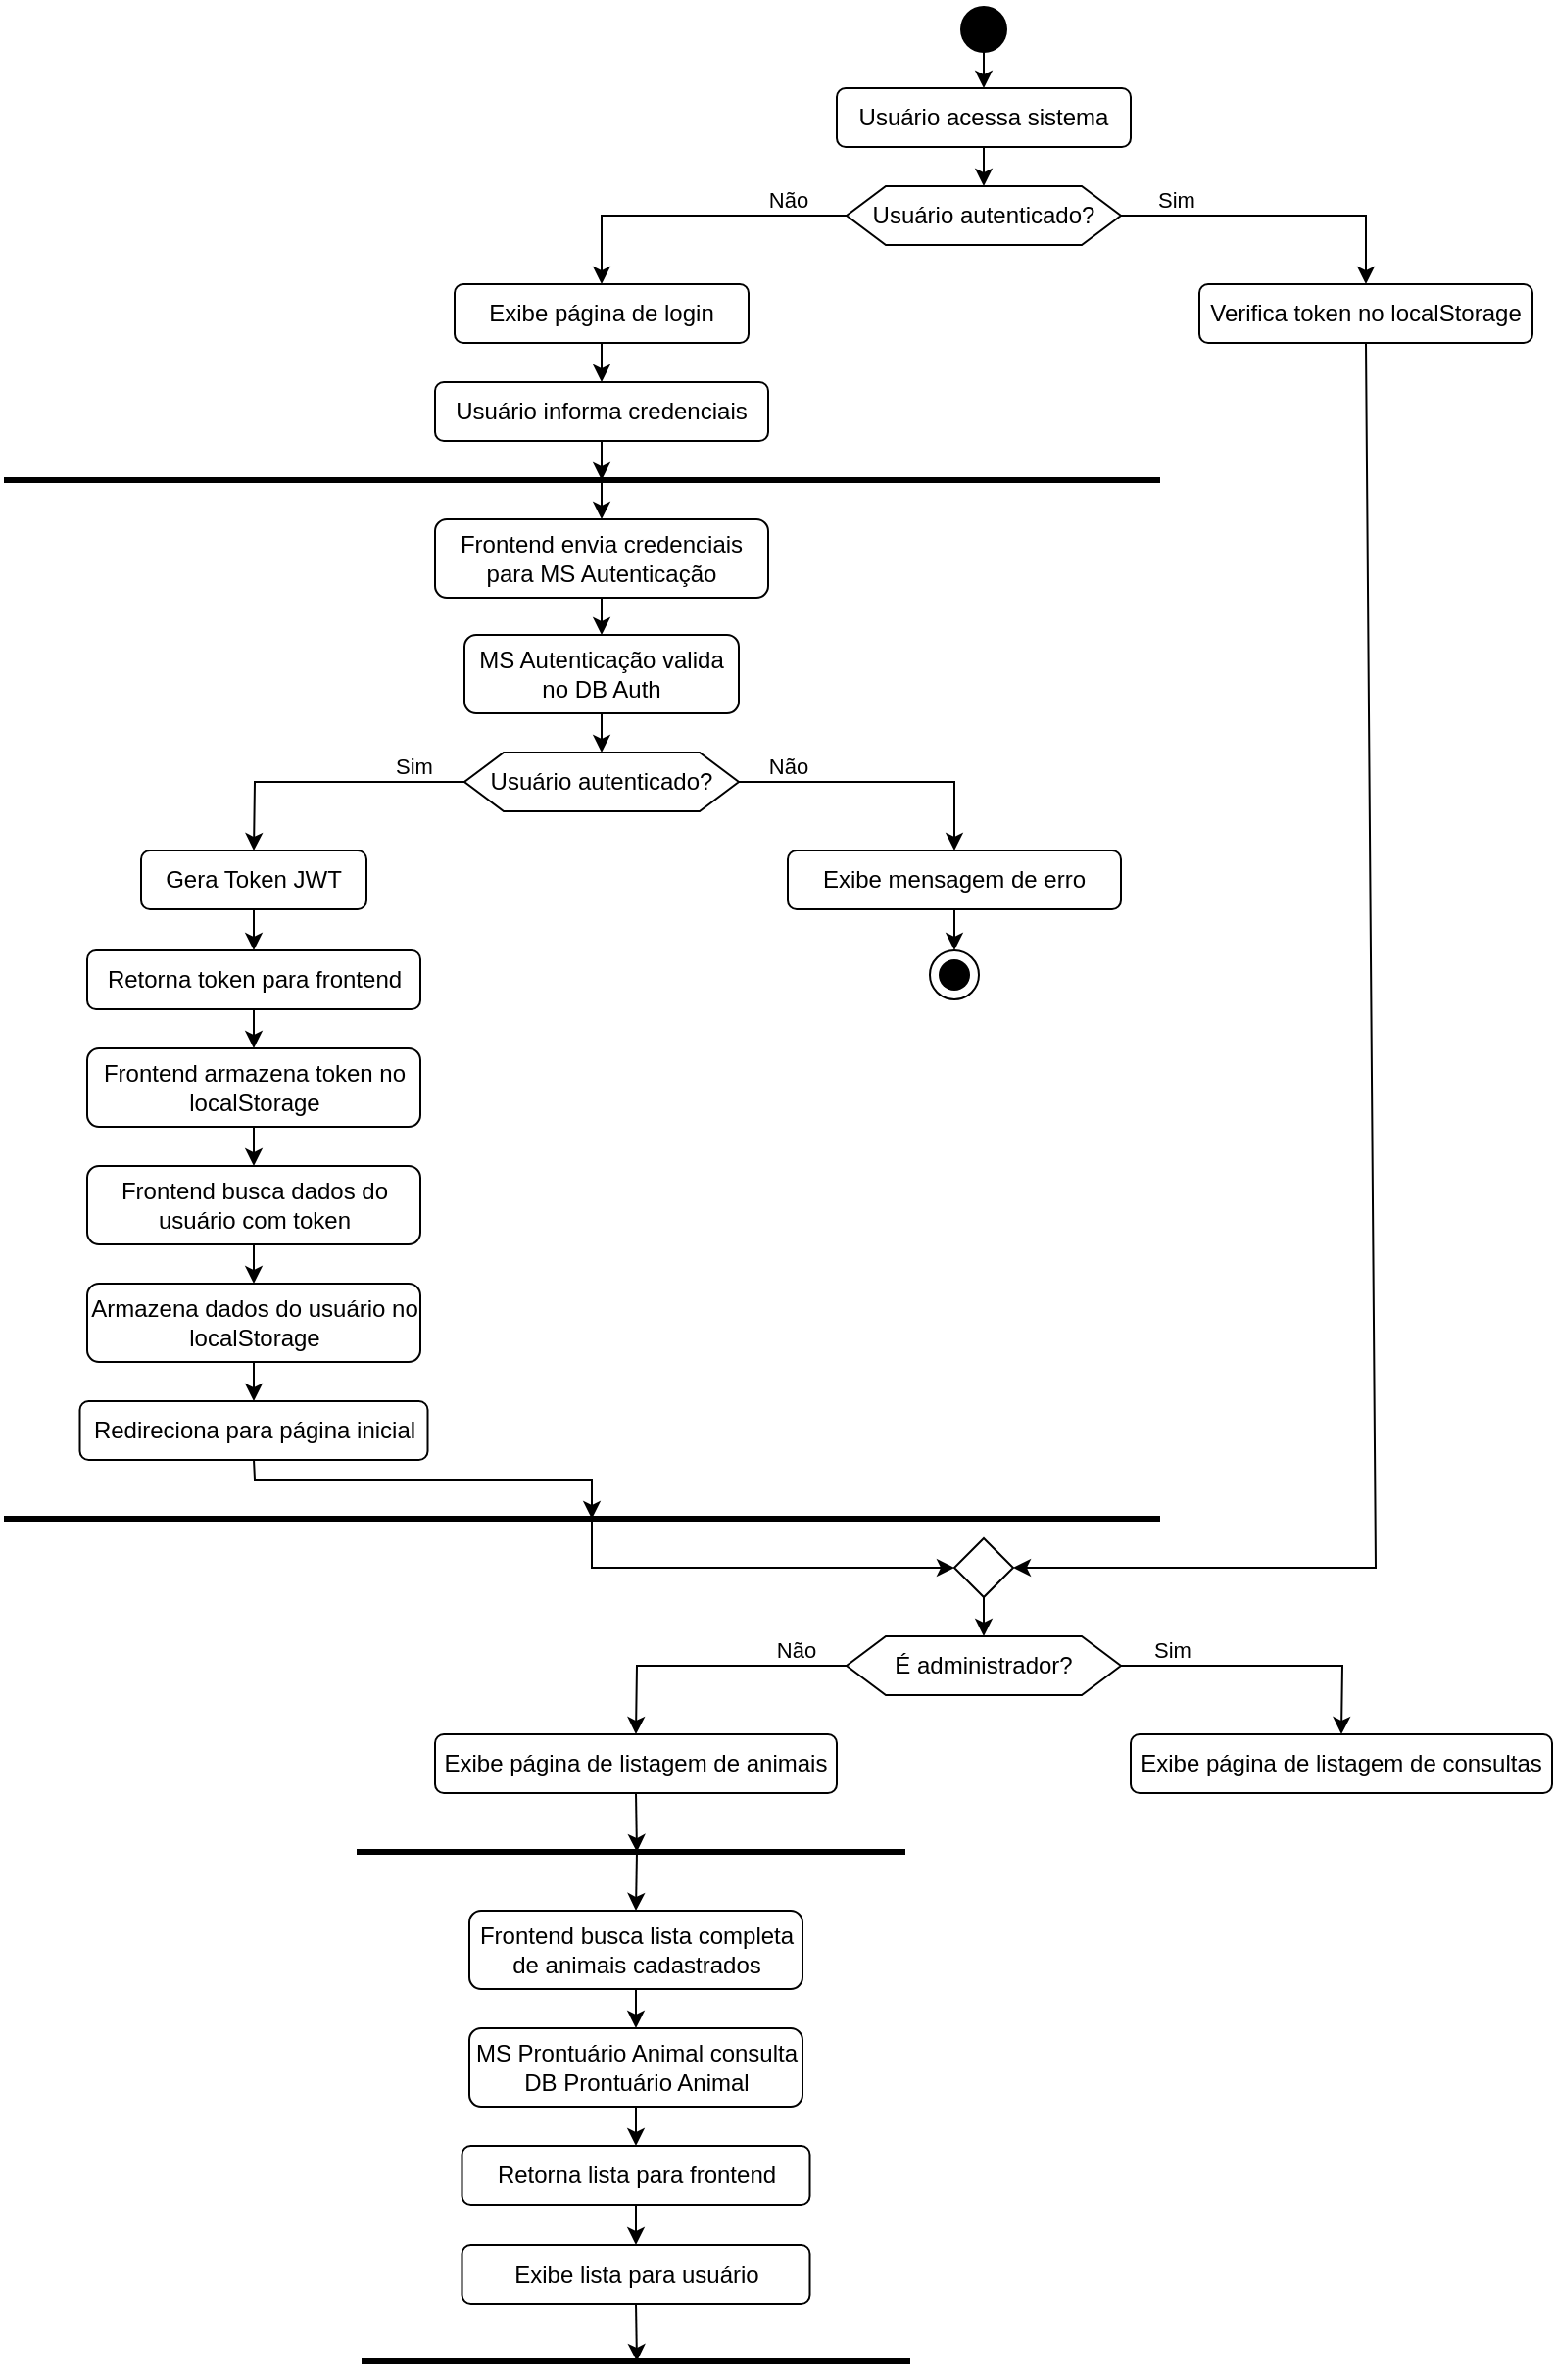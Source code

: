 <mxfile version="28.1.2">
  <diagram name="Página-1" id="EM778UMF8rTlhs8yc843">
    <mxGraphModel dx="3584" dy="1323" grid="1" gridSize="10" guides="1" tooltips="1" connect="1" arrows="1" fold="1" page="1" pageScale="1" pageWidth="1169" pageHeight="827" math="0" shadow="0">
      <root>
        <mxCell id="0" />
        <mxCell id="1" parent="0" />
        <mxCell id="SGdICaX61PftoO43VQ4u-2" value="" style="shape=waypoint;sketch=0;fillStyle=solid;size=6;pointerEvents=1;points=[];resizable=0;rotatable=0;perimeter=centerPerimeter;snapToPoint=1;strokeWidth=10;strokeColor=light-dark(#000000,#FFFFFF);" vertex="1" parent="1">
          <mxGeometry x="120" y="70" width="20" height="20" as="geometry" />
        </mxCell>
        <mxCell id="SGdICaX61PftoO43VQ4u-3" value="" style="endArrow=classic;html=1;rounded=0;exitX=0.55;exitY=1;exitDx=0;exitDy=0;exitPerimeter=0;entryX=0.5;entryY=0;entryDx=0;entryDy=0;" edge="1" parent="1" source="SGdICaX61PftoO43VQ4u-2" target="SGdICaX61PftoO43VQ4u-4">
          <mxGeometry width="50" height="50" relative="1" as="geometry">
            <mxPoint x="60" y="300" as="sourcePoint" />
            <mxPoint x="110" y="250" as="targetPoint" />
          </mxGeometry>
        </mxCell>
        <mxCell id="SGdICaX61PftoO43VQ4u-4" value="Usuário acessa sistema" style="rounded=1;whiteSpace=wrap;html=1;" vertex="1" parent="1">
          <mxGeometry x="55" y="110" width="150" height="30" as="geometry" />
        </mxCell>
        <mxCell id="SGdICaX61PftoO43VQ4u-5" value="Usuário autenticado?" style="shape=hexagon;perimeter=hexagonPerimeter2;whiteSpace=wrap;html=1;fixedSize=1;" vertex="1" parent="1">
          <mxGeometry x="60" y="160" width="140" height="30" as="geometry" />
        </mxCell>
        <mxCell id="SGdICaX61PftoO43VQ4u-6" value="" style="endArrow=classic;html=1;rounded=0;exitX=0.5;exitY=1;exitDx=0;exitDy=0;entryX=0.5;entryY=0;entryDx=0;entryDy=0;" edge="1" parent="1" source="SGdICaX61PftoO43VQ4u-4" target="SGdICaX61PftoO43VQ4u-5">
          <mxGeometry width="50" height="50" relative="1" as="geometry">
            <mxPoint x="140" y="90" as="sourcePoint" />
            <mxPoint x="140" y="120" as="targetPoint" />
          </mxGeometry>
        </mxCell>
        <mxCell id="SGdICaX61PftoO43VQ4u-7" value="Exibe página de login" style="rounded=1;whiteSpace=wrap;html=1;" vertex="1" parent="1">
          <mxGeometry x="-140" y="210" width="150" height="30" as="geometry" />
        </mxCell>
        <mxCell id="SGdICaX61PftoO43VQ4u-8" value="Usuário informa credenciais" style="rounded=1;whiteSpace=wrap;html=1;" vertex="1" parent="1">
          <mxGeometry x="-150" y="260" width="170" height="30" as="geometry" />
        </mxCell>
        <mxCell id="SGdICaX61PftoO43VQ4u-9" value="Verifica token no localStorage" style="rounded=1;whiteSpace=wrap;html=1;" vertex="1" parent="1">
          <mxGeometry x="240" y="210" width="170" height="30" as="geometry" />
        </mxCell>
        <mxCell id="SGdICaX61PftoO43VQ4u-10" value="" style="endArrow=none;html=1;rounded=0;strokeWidth=3;" edge="1" parent="1">
          <mxGeometry width="50" height="50" relative="1" as="geometry">
            <mxPoint x="-370" y="310" as="sourcePoint" />
            <mxPoint x="220" y="310" as="targetPoint" />
          </mxGeometry>
        </mxCell>
        <mxCell id="SGdICaX61PftoO43VQ4u-11" value="" style="endArrow=classic;html=1;rounded=0;exitX=0.5;exitY=1;exitDx=0;exitDy=0;entryX=0.5;entryY=0;entryDx=0;entryDy=0;" edge="1" parent="1" source="SGdICaX61PftoO43VQ4u-7" target="SGdICaX61PftoO43VQ4u-8">
          <mxGeometry width="50" height="50" relative="1" as="geometry">
            <mxPoint x="140" y="150" as="sourcePoint" />
            <mxPoint x="140" y="170" as="targetPoint" />
          </mxGeometry>
        </mxCell>
        <mxCell id="SGdICaX61PftoO43VQ4u-12" value="" style="endArrow=classic;html=1;rounded=0;exitX=0.5;exitY=1;exitDx=0;exitDy=0;" edge="1" parent="1" source="SGdICaX61PftoO43VQ4u-8">
          <mxGeometry width="50" height="50" relative="1" as="geometry">
            <mxPoint x="-55" y="250" as="sourcePoint" />
            <mxPoint x="-65" y="310" as="targetPoint" />
          </mxGeometry>
        </mxCell>
        <mxCell id="SGdICaX61PftoO43VQ4u-13" value="" style="endArrow=classic;html=1;rounded=0;exitX=0;exitY=0.5;exitDx=0;exitDy=0;entryX=0.5;entryY=0;entryDx=0;entryDy=0;" edge="1" parent="1" source="SGdICaX61PftoO43VQ4u-5" target="SGdICaX61PftoO43VQ4u-7">
          <mxGeometry width="50" height="50" relative="1" as="geometry">
            <mxPoint x="-55" y="300" as="sourcePoint" />
            <mxPoint x="-55" y="320" as="targetPoint" />
            <Array as="points">
              <mxPoint x="-65" y="175" />
            </Array>
          </mxGeometry>
        </mxCell>
        <mxCell id="SGdICaX61PftoO43VQ4u-15" value="Não" style="edgeLabel;html=1;align=center;verticalAlign=middle;resizable=0;points=[];" vertex="1" connectable="0" parent="SGdICaX61PftoO43VQ4u-13">
          <mxGeometry x="-0.537" y="-1" relative="1" as="geometry">
            <mxPoint x="7" y="-7" as="offset" />
          </mxGeometry>
        </mxCell>
        <mxCell id="SGdICaX61PftoO43VQ4u-14" value="" style="endArrow=classic;html=1;rounded=0;exitX=1;exitY=0.5;exitDx=0;exitDy=0;entryX=0.5;entryY=0;entryDx=0;entryDy=0;" edge="1" parent="1" source="SGdICaX61PftoO43VQ4u-5" target="SGdICaX61PftoO43VQ4u-9">
          <mxGeometry width="50" height="50" relative="1" as="geometry">
            <mxPoint x="70" y="185" as="sourcePoint" />
            <mxPoint x="-55" y="220" as="targetPoint" />
            <Array as="points">
              <mxPoint x="325" y="175" />
            </Array>
          </mxGeometry>
        </mxCell>
        <mxCell id="SGdICaX61PftoO43VQ4u-16" value="Sim" style="edgeLabel;html=1;align=center;verticalAlign=middle;resizable=0;points=[];" vertex="1" connectable="0" parent="SGdICaX61PftoO43VQ4u-14">
          <mxGeometry x="-0.666" y="4" relative="1" as="geometry">
            <mxPoint x="1" y="-4" as="offset" />
          </mxGeometry>
        </mxCell>
        <mxCell id="SGdICaX61PftoO43VQ4u-17" value="Frontend envia credenciais para MS Autenticação" style="rounded=1;whiteSpace=wrap;html=1;" vertex="1" parent="1">
          <mxGeometry x="-150" y="330" width="170" height="40" as="geometry" />
        </mxCell>
        <mxCell id="SGdICaX61PftoO43VQ4u-18" value="" style="endArrow=classic;html=1;rounded=0;exitX=0.5;exitY=1;exitDx=0;exitDy=0;entryX=0.5;entryY=0;entryDx=0;entryDy=0;" edge="1" target="SGdICaX61PftoO43VQ4u-17" parent="1">
          <mxGeometry width="50" height="50" relative="1" as="geometry">
            <mxPoint x="-65" y="310" as="sourcePoint" />
            <mxPoint x="140" y="240" as="targetPoint" />
          </mxGeometry>
        </mxCell>
        <mxCell id="SGdICaX61PftoO43VQ4u-19" value="MS Autenticação valida no DB Auth" style="rounded=1;whiteSpace=wrap;html=1;" vertex="1" parent="1">
          <mxGeometry x="-135" y="389" width="140" height="40" as="geometry" />
        </mxCell>
        <mxCell id="SGdICaX61PftoO43VQ4u-20" value="" style="endArrow=classic;html=1;rounded=0;exitX=0.5;exitY=1;exitDx=0;exitDy=0;entryX=0.5;entryY=0;entryDx=0;entryDy=0;" edge="1" target="SGdICaX61PftoO43VQ4u-19" parent="1" source="SGdICaX61PftoO43VQ4u-17">
          <mxGeometry width="50" height="50" relative="1" as="geometry">
            <mxPoint x="-55" y="384" as="sourcePoint" />
            <mxPoint x="150" y="314" as="targetPoint" />
          </mxGeometry>
        </mxCell>
        <mxCell id="SGdICaX61PftoO43VQ4u-21" value="Usuário autenticado?" style="shape=hexagon;perimeter=hexagonPerimeter2;whiteSpace=wrap;html=1;fixedSize=1;" vertex="1" parent="1">
          <mxGeometry x="-135" y="449" width="140" height="30" as="geometry" />
        </mxCell>
        <mxCell id="SGdICaX61PftoO43VQ4u-22" value="" style="endArrow=classic;html=1;rounded=0;exitX=0.5;exitY=1;exitDx=0;exitDy=0;entryX=0.5;entryY=0;entryDx=0;entryDy=0;" edge="1" target="SGdICaX61PftoO43VQ4u-21" parent="1" source="SGdICaX61PftoO43VQ4u-19">
          <mxGeometry width="50" height="50" relative="1" as="geometry">
            <mxPoint x="-70" y="429" as="sourcePoint" />
            <mxPoint x="-60" y="409" as="targetPoint" />
          </mxGeometry>
        </mxCell>
        <mxCell id="SGdICaX61PftoO43VQ4u-23" value="Gera Token JWT" style="rounded=1;whiteSpace=wrap;html=1;" vertex="1" parent="1">
          <mxGeometry x="-300" y="499" width="115" height="30" as="geometry" />
        </mxCell>
        <mxCell id="SGdICaX61PftoO43VQ4u-24" value="Exibe mensagem de erro" style="rounded=1;whiteSpace=wrap;html=1;" vertex="1" parent="1">
          <mxGeometry x="30" y="499" width="170" height="30" as="geometry" />
        </mxCell>
        <mxCell id="SGdICaX61PftoO43VQ4u-25" value="" style="endArrow=classic;html=1;rounded=0;exitX=0;exitY=0.5;exitDx=0;exitDy=0;entryX=0.5;entryY=0;entryDx=0;entryDy=0;" edge="1" source="SGdICaX61PftoO43VQ4u-21" target="SGdICaX61PftoO43VQ4u-23" parent="1">
          <mxGeometry width="50" height="50" relative="1" as="geometry">
            <mxPoint x="-250" y="589" as="sourcePoint" />
            <mxPoint x="-250" y="609" as="targetPoint" />
            <Array as="points">
              <mxPoint x="-242" y="464" />
            </Array>
          </mxGeometry>
        </mxCell>
        <mxCell id="SGdICaX61PftoO43VQ4u-26" value="Sim" style="edgeLabel;html=1;align=center;verticalAlign=middle;resizable=0;points=[];" vertex="1" connectable="0" parent="SGdICaX61PftoO43VQ4u-25">
          <mxGeometry x="-0.537" y="-1" relative="1" as="geometry">
            <mxPoint x="7" y="-7" as="offset" />
          </mxGeometry>
        </mxCell>
        <mxCell id="SGdICaX61PftoO43VQ4u-27" value="" style="endArrow=classic;html=1;rounded=0;exitX=1;exitY=0.5;exitDx=0;exitDy=0;entryX=0.5;entryY=0;entryDx=0;entryDy=0;" edge="1" source="SGdICaX61PftoO43VQ4u-21" target="SGdICaX61PftoO43VQ4u-24" parent="1">
          <mxGeometry width="50" height="50" relative="1" as="geometry">
            <mxPoint x="-125" y="474" as="sourcePoint" />
            <mxPoint x="-250" y="509" as="targetPoint" />
            <Array as="points">
              <mxPoint x="115" y="464" />
            </Array>
          </mxGeometry>
        </mxCell>
        <mxCell id="SGdICaX61PftoO43VQ4u-28" value="Não" style="edgeLabel;html=1;align=center;verticalAlign=middle;resizable=0;points=[];" vertex="1" connectable="0" parent="SGdICaX61PftoO43VQ4u-27">
          <mxGeometry x="-0.666" y="4" relative="1" as="geometry">
            <mxPoint x="1" y="-4" as="offset" />
          </mxGeometry>
        </mxCell>
        <mxCell id="SGdICaX61PftoO43VQ4u-29" value="" style="endArrow=classic;html=1;rounded=0;exitX=0.5;exitY=1;exitDx=0;exitDy=0;entryX=0.5;entryY=0;entryDx=0;entryDy=0;" edge="1" parent="1" source="SGdICaX61PftoO43VQ4u-24" target="SGdICaX61PftoO43VQ4u-33">
          <mxGeometry width="50" height="50" relative="1" as="geometry">
            <mxPoint x="-55" y="250" as="sourcePoint" />
            <mxPoint x="115" y="550" as="targetPoint" />
          </mxGeometry>
        </mxCell>
        <mxCell id="SGdICaX61PftoO43VQ4u-33" value="" style="ellipse;whiteSpace=wrap;html=1;aspect=fixed;" vertex="1" parent="1">
          <mxGeometry x="102.5" y="550" width="25" height="25" as="geometry" />
        </mxCell>
        <mxCell id="SGdICaX61PftoO43VQ4u-34" value="" style="shape=waypoint;sketch=0;fillStyle=solid;size=6;pointerEvents=1;points=[];resizable=0;rotatable=0;perimeter=centerPerimeter;snapToPoint=1;strokeWidth=6;strokeColor=light-dark(#000000,#FFFFFF);" vertex="1" parent="1">
          <mxGeometry x="105" y="552.5" width="20" height="20" as="geometry" />
        </mxCell>
        <mxCell id="SGdICaX61PftoO43VQ4u-35" value="Retorna token para frontend" style="rounded=1;whiteSpace=wrap;html=1;" vertex="1" parent="1">
          <mxGeometry x="-327.5" y="550" width="170" height="30" as="geometry" />
        </mxCell>
        <mxCell id="SGdICaX61PftoO43VQ4u-36" value="Frontend armazena token no localStorage" style="rounded=1;whiteSpace=wrap;html=1;" vertex="1" parent="1">
          <mxGeometry x="-327.5" y="600" width="170" height="40" as="geometry" />
        </mxCell>
        <mxCell id="SGdICaX61PftoO43VQ4u-37" value="Frontend busca dados do usuário com token" style="rounded=1;whiteSpace=wrap;html=1;" vertex="1" parent="1">
          <mxGeometry x="-327.5" y="660" width="170" height="40" as="geometry" />
        </mxCell>
        <mxCell id="SGdICaX61PftoO43VQ4u-38" value="Armazena dados do usuário no localStorage" style="rounded=1;whiteSpace=wrap;html=1;" vertex="1" parent="1">
          <mxGeometry x="-327.5" y="720" width="170" height="40" as="geometry" />
        </mxCell>
        <mxCell id="SGdICaX61PftoO43VQ4u-39" value="Redireciona para página inicial" style="rounded=1;whiteSpace=wrap;html=1;" vertex="1" parent="1">
          <mxGeometry x="-331.25" y="780" width="177.5" height="30" as="geometry" />
        </mxCell>
        <mxCell id="SGdICaX61PftoO43VQ4u-40" value="" style="endArrow=none;html=1;rounded=0;strokeWidth=3;" edge="1" parent="1">
          <mxGeometry width="50" height="50" relative="1" as="geometry">
            <mxPoint x="-370" y="840" as="sourcePoint" />
            <mxPoint x="220" y="840" as="targetPoint" />
          </mxGeometry>
        </mxCell>
        <mxCell id="SGdICaX61PftoO43VQ4u-41" value="" style="endArrow=classic;html=1;rounded=0;exitX=0.5;exitY=1;exitDx=0;exitDy=0;entryX=0.5;entryY=0;entryDx=0;entryDy=0;" edge="1" parent="1" source="SGdICaX61PftoO43VQ4u-23" target="SGdICaX61PftoO43VQ4u-35">
          <mxGeometry width="50" height="50" relative="1" as="geometry">
            <mxPoint x="-55" y="439" as="sourcePoint" />
            <mxPoint x="-55" y="459" as="targetPoint" />
          </mxGeometry>
        </mxCell>
        <mxCell id="SGdICaX61PftoO43VQ4u-42" value="" style="endArrow=classic;html=1;rounded=0;exitX=0.5;exitY=1;exitDx=0;exitDy=0;entryX=0.5;entryY=0;entryDx=0;entryDy=0;" edge="1" parent="1" source="SGdICaX61PftoO43VQ4u-35" target="SGdICaX61PftoO43VQ4u-36">
          <mxGeometry width="50" height="50" relative="1" as="geometry">
            <mxPoint x="-232" y="539" as="sourcePoint" />
            <mxPoint x="-232" y="560" as="targetPoint" />
          </mxGeometry>
        </mxCell>
        <mxCell id="SGdICaX61PftoO43VQ4u-43" value="" style="endArrow=classic;html=1;rounded=0;exitX=0.5;exitY=1;exitDx=0;exitDy=0;entryX=0.5;entryY=0;entryDx=0;entryDy=0;" edge="1" parent="1" source="SGdICaX61PftoO43VQ4u-36" target="SGdICaX61PftoO43VQ4u-37">
          <mxGeometry width="50" height="50" relative="1" as="geometry">
            <mxPoint x="-232" y="590" as="sourcePoint" />
            <mxPoint x="-232" y="610" as="targetPoint" />
          </mxGeometry>
        </mxCell>
        <mxCell id="SGdICaX61PftoO43VQ4u-44" value="" style="endArrow=classic;html=1;rounded=0;exitX=0.5;exitY=1;exitDx=0;exitDy=0;entryX=0.5;entryY=0;entryDx=0;entryDy=0;" edge="1" parent="1" source="SGdICaX61PftoO43VQ4u-37" target="SGdICaX61PftoO43VQ4u-38">
          <mxGeometry width="50" height="50" relative="1" as="geometry">
            <mxPoint x="-232" y="670" as="sourcePoint" />
            <mxPoint x="-232" y="650" as="targetPoint" />
          </mxGeometry>
        </mxCell>
        <mxCell id="SGdICaX61PftoO43VQ4u-45" value="" style="endArrow=classic;html=1;rounded=0;exitX=0.5;exitY=1;exitDx=0;exitDy=0;entryX=0.5;entryY=0;entryDx=0;entryDy=0;" edge="1" parent="1" source="SGdICaX61PftoO43VQ4u-38" target="SGdICaX61PftoO43VQ4u-39">
          <mxGeometry width="50" height="50" relative="1" as="geometry">
            <mxPoint x="-232" y="710" as="sourcePoint" />
            <mxPoint x="-232" y="730" as="targetPoint" />
          </mxGeometry>
        </mxCell>
        <mxCell id="SGdICaX61PftoO43VQ4u-46" value="" style="endArrow=classic;html=1;rounded=0;exitX=0.5;exitY=1;exitDx=0;exitDy=0;" edge="1" parent="1" source="SGdICaX61PftoO43VQ4u-39">
          <mxGeometry width="50" height="50" relative="1" as="geometry">
            <mxPoint x="-242.5" y="810.0" as="sourcePoint" />
            <mxPoint x="-70" y="840" as="targetPoint" />
            <Array as="points">
              <mxPoint x="-242" y="820" />
              <mxPoint x="-70" y="820" />
            </Array>
          </mxGeometry>
        </mxCell>
        <mxCell id="SGdICaX61PftoO43VQ4u-49" value="" style="rhombus;whiteSpace=wrap;html=1;" vertex="1" parent="1">
          <mxGeometry x="115" y="850" width="30" height="30" as="geometry" />
        </mxCell>
        <mxCell id="SGdICaX61PftoO43VQ4u-50" value="" style="endArrow=classic;html=1;rounded=0;exitX=0.5;exitY=1;exitDx=0;exitDy=0;entryX=1;entryY=0.5;entryDx=0;entryDy=0;" edge="1" parent="1" source="SGdICaX61PftoO43VQ4u-9" target="SGdICaX61PftoO43VQ4u-49">
          <mxGeometry width="50" height="50" relative="1" as="geometry">
            <mxPoint x="125" y="539" as="sourcePoint" />
            <mxPoint x="125" y="560" as="targetPoint" />
            <Array as="points">
              <mxPoint x="330" y="865" />
            </Array>
          </mxGeometry>
        </mxCell>
        <mxCell id="SGdICaX61PftoO43VQ4u-51" value="" style="endArrow=classic;html=1;rounded=0;entryX=0;entryY=0.5;entryDx=0;entryDy=0;" edge="1" parent="1" target="SGdICaX61PftoO43VQ4u-49">
          <mxGeometry width="50" height="50" relative="1" as="geometry">
            <mxPoint x="-70" y="840" as="sourcePoint" />
            <mxPoint x="-232" y="790" as="targetPoint" />
            <Array as="points">
              <mxPoint x="-70" y="865" />
            </Array>
          </mxGeometry>
        </mxCell>
        <mxCell id="SGdICaX61PftoO43VQ4u-64" value="É administrador?" style="shape=hexagon;perimeter=hexagonPerimeter2;whiteSpace=wrap;html=1;fixedSize=1;" vertex="1" parent="1">
          <mxGeometry x="60" y="900" width="140" height="30" as="geometry" />
        </mxCell>
        <mxCell id="SGdICaX61PftoO43VQ4u-65" value="" style="endArrow=classic;html=1;rounded=0;exitX=0.5;exitY=1;exitDx=0;exitDy=0;entryX=0.5;entryY=0;entryDx=0;entryDy=0;" edge="1" target="SGdICaX61PftoO43VQ4u-64" parent="1" source="SGdICaX61PftoO43VQ4u-49">
          <mxGeometry width="50" height="50" relative="1" as="geometry">
            <mxPoint x="125" y="900" as="sourcePoint" />
            <mxPoint x="130" y="880" as="targetPoint" />
          </mxGeometry>
        </mxCell>
        <mxCell id="SGdICaX61PftoO43VQ4u-66" value="Exibe página de listagem de animais" style="rounded=1;whiteSpace=wrap;html=1;" vertex="1" parent="1">
          <mxGeometry x="-150" y="950" width="205" height="30" as="geometry" />
        </mxCell>
        <mxCell id="SGdICaX61PftoO43VQ4u-67" value="Exibe página de listagem de consultas" style="rounded=1;whiteSpace=wrap;html=1;" vertex="1" parent="1">
          <mxGeometry x="205" y="950" width="215" height="30" as="geometry" />
        </mxCell>
        <mxCell id="SGdICaX61PftoO43VQ4u-68" value="" style="endArrow=classic;html=1;rounded=0;exitX=0;exitY=0.5;exitDx=0;exitDy=0;entryX=0.5;entryY=0;entryDx=0;entryDy=0;" edge="1" source="SGdICaX61PftoO43VQ4u-64" target="SGdICaX61PftoO43VQ4u-66" parent="1">
          <mxGeometry width="50" height="50" relative="1" as="geometry">
            <mxPoint x="-55" y="1040" as="sourcePoint" />
            <mxPoint x="-55" y="1060" as="targetPoint" />
            <Array as="points">
              <mxPoint x="-47" y="915" />
            </Array>
          </mxGeometry>
        </mxCell>
        <mxCell id="SGdICaX61PftoO43VQ4u-69" value="Não" style="edgeLabel;html=1;align=center;verticalAlign=middle;resizable=0;points=[];" vertex="1" connectable="0" parent="SGdICaX61PftoO43VQ4u-68">
          <mxGeometry x="-0.537" y="-1" relative="1" as="geometry">
            <mxPoint x="7" y="-7" as="offset" />
          </mxGeometry>
        </mxCell>
        <mxCell id="SGdICaX61PftoO43VQ4u-70" value="" style="endArrow=classic;html=1;rounded=0;exitX=1;exitY=0.5;exitDx=0;exitDy=0;entryX=0.5;entryY=0;entryDx=0;entryDy=0;" edge="1" source="SGdICaX61PftoO43VQ4u-64" target="SGdICaX61PftoO43VQ4u-67" parent="1">
          <mxGeometry width="50" height="50" relative="1" as="geometry">
            <mxPoint x="70" y="925" as="sourcePoint" />
            <mxPoint x="-55" y="960" as="targetPoint" />
            <Array as="points">
              <mxPoint x="313" y="915" />
            </Array>
          </mxGeometry>
        </mxCell>
        <mxCell id="SGdICaX61PftoO43VQ4u-71" value="Sim" style="edgeLabel;html=1;align=center;verticalAlign=middle;resizable=0;points=[];" vertex="1" connectable="0" parent="SGdICaX61PftoO43VQ4u-70">
          <mxGeometry x="-0.666" y="4" relative="1" as="geometry">
            <mxPoint x="1" y="-4" as="offset" />
          </mxGeometry>
        </mxCell>
        <mxCell id="SGdICaX61PftoO43VQ4u-72" value="" style="endArrow=none;html=1;rounded=0;strokeWidth=3;" edge="1" parent="1">
          <mxGeometry width="50" height="50" relative="1" as="geometry">
            <mxPoint x="-190" y="1010" as="sourcePoint" />
            <mxPoint x="90" y="1010" as="targetPoint" />
          </mxGeometry>
        </mxCell>
        <mxCell id="SGdICaX61PftoO43VQ4u-73" value="" style="endArrow=classic;html=1;rounded=0;entryX=0.5;entryY=0;entryDx=0;entryDy=0;" edge="1" parent="1" target="SGdICaX61PftoO43VQ4u-75">
          <mxGeometry width="50" height="50" relative="1" as="geometry">
            <mxPoint x="-47" y="1010" as="sourcePoint" />
            <mxPoint x="-47" y="1040" as="targetPoint" />
          </mxGeometry>
        </mxCell>
        <mxCell id="SGdICaX61PftoO43VQ4u-74" value="" style="endArrow=classic;html=1;rounded=0;exitX=0.5;exitY=1;exitDx=0;exitDy=0;" edge="1" parent="1" source="SGdICaX61PftoO43VQ4u-66">
          <mxGeometry width="50" height="50" relative="1" as="geometry">
            <mxPoint x="-40" y="1020" as="sourcePoint" />
            <mxPoint x="-47" y="1010" as="targetPoint" />
          </mxGeometry>
        </mxCell>
        <mxCell id="SGdICaX61PftoO43VQ4u-75" value="Frontend busca lista completa de animais cadastrados" style="rounded=1;whiteSpace=wrap;html=1;" vertex="1" parent="1">
          <mxGeometry x="-132.5" y="1040" width="170" height="40" as="geometry" />
        </mxCell>
        <mxCell id="SGdICaX61PftoO43VQ4u-76" value="MS Prontuário Animal consulta DB Prontuário Animal" style="rounded=1;whiteSpace=wrap;html=1;" vertex="1" parent="1">
          <mxGeometry x="-132.5" y="1100" width="170" height="40" as="geometry" />
        </mxCell>
        <mxCell id="SGdICaX61PftoO43VQ4u-77" value="" style="endArrow=classic;html=1;rounded=0;entryX=0.5;entryY=0;entryDx=0;entryDy=0;exitX=0.5;exitY=1;exitDx=0;exitDy=0;" edge="1" parent="1" source="SGdICaX61PftoO43VQ4u-75" target="SGdICaX61PftoO43VQ4u-76">
          <mxGeometry width="50" height="50" relative="1" as="geometry">
            <mxPoint x="-37" y="1020" as="sourcePoint" />
            <mxPoint x="-37" y="1050" as="targetPoint" />
          </mxGeometry>
        </mxCell>
        <mxCell id="SGdICaX61PftoO43VQ4u-78" value="Retorna lista para frontend" style="rounded=1;whiteSpace=wrap;html=1;" vertex="1" parent="1">
          <mxGeometry x="-136.25" y="1160" width="177.5" height="30" as="geometry" />
        </mxCell>
        <mxCell id="SGdICaX61PftoO43VQ4u-79" value="Exibe lista para usuário" style="rounded=1;whiteSpace=wrap;html=1;" vertex="1" parent="1">
          <mxGeometry x="-136.25" y="1210.5" width="177.5" height="30" as="geometry" />
        </mxCell>
        <mxCell id="SGdICaX61PftoO43VQ4u-80" value="" style="endArrow=none;html=1;rounded=0;strokeWidth=3;" edge="1" parent="1">
          <mxGeometry width="50" height="50" relative="1" as="geometry">
            <mxPoint x="-187.5" y="1270" as="sourcePoint" />
            <mxPoint x="92.5" y="1270" as="targetPoint" />
          </mxGeometry>
        </mxCell>
        <mxCell id="SGdICaX61PftoO43VQ4u-81" value="" style="endArrow=classic;html=1;rounded=0;entryX=0.5;entryY=0;entryDx=0;entryDy=0;exitX=0.5;exitY=1;exitDx=0;exitDy=0;" edge="1" parent="1" source="SGdICaX61PftoO43VQ4u-76" target="SGdICaX61PftoO43VQ4u-78">
          <mxGeometry width="50" height="50" relative="1" as="geometry">
            <mxPoint x="-37" y="1090" as="sourcePoint" />
            <mxPoint x="-37" y="1110" as="targetPoint" />
          </mxGeometry>
        </mxCell>
        <mxCell id="SGdICaX61PftoO43VQ4u-82" value="" style="endArrow=classic;html=1;rounded=0;entryX=0.5;entryY=0;entryDx=0;entryDy=0;exitX=0.5;exitY=1;exitDx=0;exitDy=0;" edge="1" parent="1" source="SGdICaX61PftoO43VQ4u-78" target="SGdICaX61PftoO43VQ4u-79">
          <mxGeometry width="50" height="50" relative="1" as="geometry">
            <mxPoint x="-37" y="1150" as="sourcePoint" />
            <mxPoint x="-37" y="1170" as="targetPoint" />
          </mxGeometry>
        </mxCell>
        <mxCell id="SGdICaX61PftoO43VQ4u-83" value="" style="endArrow=classic;html=1;rounded=0;exitX=0.5;exitY=1;exitDx=0;exitDy=0;" edge="1" parent="1" source="SGdICaX61PftoO43VQ4u-79">
          <mxGeometry width="50" height="50" relative="1" as="geometry">
            <mxPoint x="-37" y="1200" as="sourcePoint" />
            <mxPoint x="-47" y="1270" as="targetPoint" />
          </mxGeometry>
        </mxCell>
      </root>
    </mxGraphModel>
  </diagram>
</mxfile>
